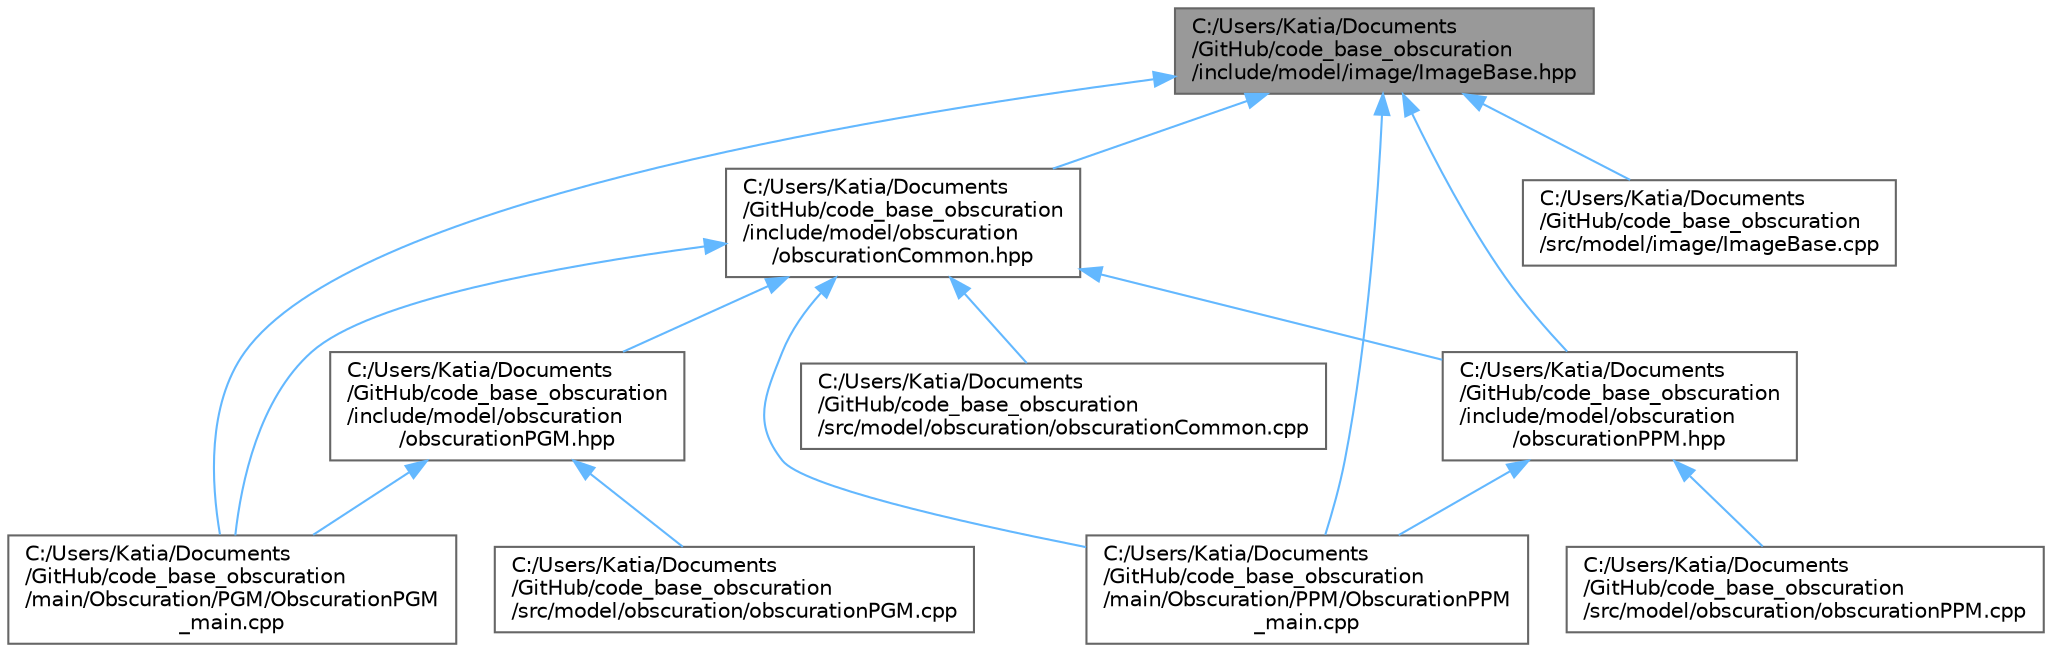 digraph "C:/Users/Katia/Documents/GitHub/code_base_obscuration/include/model/image/ImageBase.hpp"
{
 // LATEX_PDF_SIZE
  bgcolor="transparent";
  edge [fontname=Helvetica,fontsize=10,labelfontname=Helvetica,labelfontsize=10];
  node [fontname=Helvetica,fontsize=10,shape=box,height=0.2,width=0.4];
  Node1 [id="Node000001",label="C:/Users/Katia/Documents\l/GitHub/code_base_obscuration\l/include/model/image/ImageBase.hpp",height=0.2,width=0.4,color="gray40", fillcolor="grey60", style="filled", fontcolor="black",tooltip="Base class containing some basic functionalities for images."];
  Node1 -> Node2 [id="edge1_Node000001_Node000002",dir="back",color="steelblue1",style="solid",tooltip=" "];
  Node2 [id="Node000002",label="C:/Users/Katia/Documents\l/GitHub/code_base_obscuration\l/include/model/obscuration\l/obscurationCommon.hpp",height=0.2,width=0.4,color="grey40", fillcolor="white", style="filled",URL="$obscuration_common_8hpp.html",tooltip="Header of super class containing common and useful methods for obscuring pgm and ppm images."];
  Node2 -> Node3 [id="edge2_Node000002_Node000003",dir="back",color="steelblue1",style="solid",tooltip=" "];
  Node3 [id="Node000003",label="C:/Users/Katia/Documents\l/GitHub/code_base_obscuration\l/include/model/obscuration\l/obscurationPGM.hpp",height=0.2,width=0.4,color="grey40", fillcolor="white", style="filled",URL="$obscuration_p_g_m_8hpp.html",tooltip="This library provides functions to obscure images in the PGM format. The functions are inspired by No..."];
  Node3 -> Node4 [id="edge3_Node000003_Node000004",dir="back",color="steelblue1",style="solid",tooltip=" "];
  Node4 [id="Node000004",label="C:/Users/Katia/Documents\l/GitHub/code_base_obscuration\l/main/Obscuration/PGM/ObscurationPGM\l_main.cpp",height=0.2,width=0.4,color="grey40", fillcolor="white", style="filled",URL="$_obscuration_p_g_m__main_8cpp.html",tooltip="Main file for the PGM image obscuration program using the Paillier cryptosystem."];
  Node3 -> Node5 [id="edge4_Node000003_Node000005",dir="back",color="steelblue1",style="solid",tooltip=" "];
  Node5 [id="Node000005",label="C:/Users/Katia/Documents\l/GitHub/code_base_obscuration\l/src/model/obscuration/obscurationPGM.cpp",height=0.2,width=0.4,color="grey40", fillcolor="white", style="filled",URL="$obscuration_p_g_m_8cpp.html",tooltip=" "];
  Node2 -> Node6 [id="edge5_Node000002_Node000006",dir="back",color="steelblue1",style="solid",tooltip=" "];
  Node6 [id="Node000006",label="C:/Users/Katia/Documents\l/GitHub/code_base_obscuration\l/include/model/obscuration\l/obscurationPPM.hpp",height=0.2,width=0.4,color="grey40", fillcolor="white", style="filled",URL="$obscuration_p_p_m_8hpp.html",tooltip="Header of class that implement obscuration for PPM images."];
  Node6 -> Node7 [id="edge6_Node000006_Node000007",dir="back",color="steelblue1",style="solid",tooltip=" "];
  Node7 [id="Node000007",label="C:/Users/Katia/Documents\l/GitHub/code_base_obscuration\l/main/Obscuration/PPM/ObscurationPPM\l_main.cpp",height=0.2,width=0.4,color="grey40", fillcolor="white", style="filled",URL="$_obscuration_p_p_m__main_8cpp.html",tooltip="This file contains the main function for the PPM image obscuration program, which applies various ima..."];
  Node6 -> Node8 [id="edge7_Node000006_Node000008",dir="back",color="steelblue1",style="solid",tooltip=" "];
  Node8 [id="Node000008",label="C:/Users/Katia/Documents\l/GitHub/code_base_obscuration\l/src/model/obscuration/obscurationPPM.cpp",height=0.2,width=0.4,color="grey40", fillcolor="white", style="filled",URL="$obscuration_p_p_m_8cpp.html",tooltip=" "];
  Node2 -> Node4 [id="edge8_Node000002_Node000004",dir="back",color="steelblue1",style="solid",tooltip=" "];
  Node2 -> Node7 [id="edge9_Node000002_Node000007",dir="back",color="steelblue1",style="solid",tooltip=" "];
  Node2 -> Node9 [id="edge10_Node000002_Node000009",dir="back",color="steelblue1",style="solid",tooltip=" "];
  Node9 [id="Node000009",label="C:/Users/Katia/Documents\l/GitHub/code_base_obscuration\l/src/model/obscuration/obscurationCommon.cpp",height=0.2,width=0.4,color="grey40", fillcolor="white", style="filled",URL="$obscuration_common_8cpp.html",tooltip=" "];
  Node1 -> Node6 [id="edge11_Node000001_Node000006",dir="back",color="steelblue1",style="solid",tooltip=" "];
  Node1 -> Node4 [id="edge12_Node000001_Node000004",dir="back",color="steelblue1",style="solid",tooltip=" "];
  Node1 -> Node7 [id="edge13_Node000001_Node000007",dir="back",color="steelblue1",style="solid",tooltip=" "];
  Node1 -> Node10 [id="edge14_Node000001_Node000010",dir="back",color="steelblue1",style="solid",tooltip=" "];
  Node10 [id="Node000010",label="C:/Users/Katia/Documents\l/GitHub/code_base_obscuration\l/src/model/image/ImageBase.cpp",height=0.2,width=0.4,color="grey40", fillcolor="white", style="filled",URL="$_image_base_8cpp.html",tooltip=" "];
}
